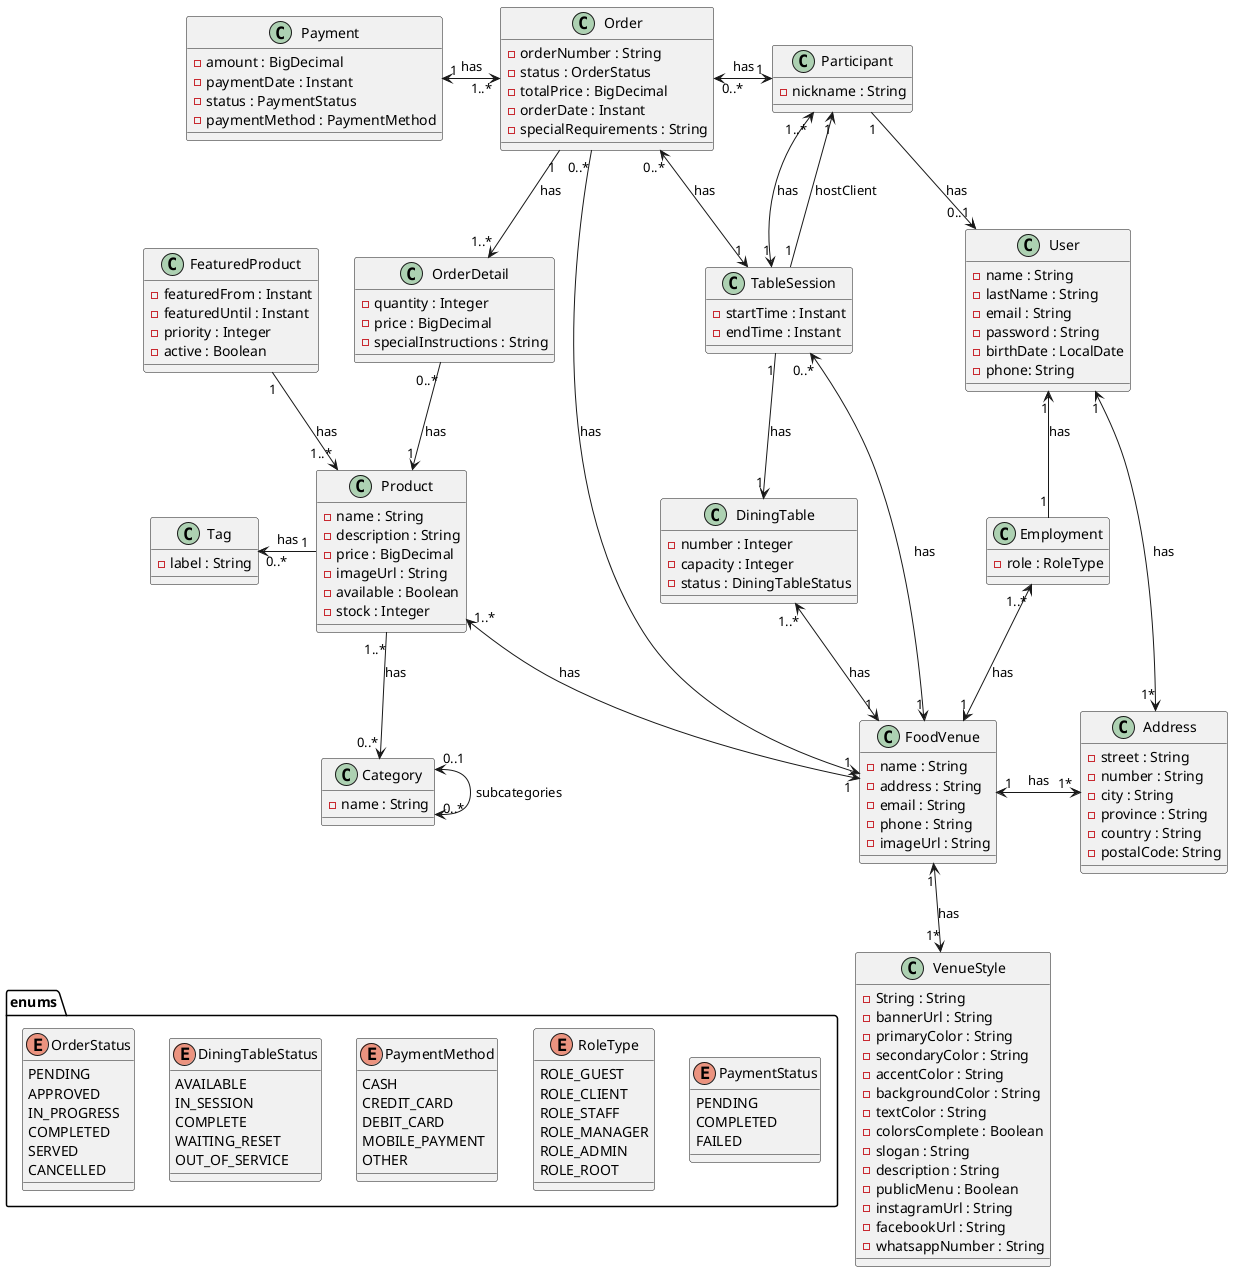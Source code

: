 @startuml


' === Main entities ===

class User {
    - name : String
    - lastName : String
    - email : String
    - password : String
    - birthDate : LocalDate
    - phone: String
}

class Address {
    - street : String
    - number : String
    - city : String
    - province : String
    - country : String
    - postalCode: String
}

class Participant {
    - nickname : String
}

class Employment {
    - role : RoleType
}

class FoodVenue {
    - name : String
    - address : String
    - email : String
    - phone : String
    - imageUrl : String
}

class VenueStyle {
    - String : String
    - bannerUrl : String
    - primaryColor : String
    - secondaryColor : String
    - accentColor : String
    - backgroundColor : String
    - textColor : String
    - colorsComplete : Boolean
    - slogan : String
    - description : String
    - publicMenu : Boolean
    - instagramUrl : String
    - facebookUrl : String
    - whatsappNumber : String
}

class DiningTable {
    - number : Integer
    - capacity : Integer
    - status : DiningTableStatus
}

class TableSession {
    - startTime : Instant
    - endTime : Instant
}

class Product {
    - name : String
    - description : String
    - price : BigDecimal
    - imageUrl : String
    - available : Boolean
    - stock : Integer
}

class FeaturedProduct {
    - featuredFrom : Instant
    - featuredUntil : Instant
    - priority : Integer
    - active : Boolean
}

class Category {
    - name : String
}

class Tag {
    - label : String
}

class Order {
    - orderNumber : String
    - status : OrderStatus
    - totalPrice : BigDecimal
    - orderDate : Instant
    - specialRequirements : String
}

class OrderDetail {
    -quantity : Integer
    -price : BigDecimal
    -specialInstructions : String
}

class Payment {
    - amount : BigDecimal
    - paymentDate : Instant
    - status : PaymentStatus
    - paymentMethod : PaymentMethod
}


' === Enums ===
package enums {
    enum DiningTableStatus {
        AVAILABLE
        IN_SESSION
        COMPLETE
        WAITING_RESET
        OUT_OF_SERVICE
    }

    enum RoleType {
        ROLE_GUEST
        ROLE_CLIENT
        ROLE_STAFF
        ROLE_MANAGER
        ROLE_ADMIN
        ROLE_ROOT
    }

    enum OrderStatus {
        PENDING
        APPROVED
        IN_PROGRESS
        COMPLETED
        SERVED
        CANCELLED
    }

    enum PaymentStatus {
        PENDING
        COMPLETED
        FAILED
    }

    enum PaymentMethod {
      CASH
      CREDIT_CARD
      DEBIT_CARD
      MOBILE_PAYMENT
      OTHER
    }
}

' === Relations ===
FoodVenue "1" <-up-> "1..*" DiningTable : has
FoodVenue "1" <-up-> "0..*" TableSession : has
FoodVenue "1" <-left-> "1..*" Product : has
FoodVenue "1" <-left- "0..*" Order : has
FoodVenue "1" <-up-> "1..*" Employment : has
FoodVenue "1" <-right-> "1*" Address : has
FoodVenue "1" <--> "1*" VenueStyle : has
Product "1..*" -down-> "0..*" Category : has
FeaturedProduct "1" -down-> "1..*" Product : has
Product "1" -left-> "0..*" Tag : has
TableSession "1" <-left-> "0..*" Order : has
TableSession "1" <-up-> "1..*" Participant : has
TableSession "1" --> "1" Participant : hostClient
TableSession "1" -down-> "1" DiningTable : has
Payment "1" <-right-> "1..*" Order : has
Participant "1" <-left-> "0..* " Order : has
Order "1" -down-> "1..*" OrderDetail : has
OrderDetail "0..*" -down-> "1" Product : has
Participant "1" -down-> "0..1" User : has
Employment "1" -up-> "1" User : has
Category "0..1" <--> "0..*" Category : subcategories
User "1" <--> "1*" Address : has





DiningTableStatus -right[hidden]- PaymentMethod
DiningTableStatus -left[hidden]- OrderStatus
PaymentMethod -right[hidden]- RoleType
RoleType -right[hidden]- PaymentStatus
OrderStatus -up[hidden]- Category

@enduml